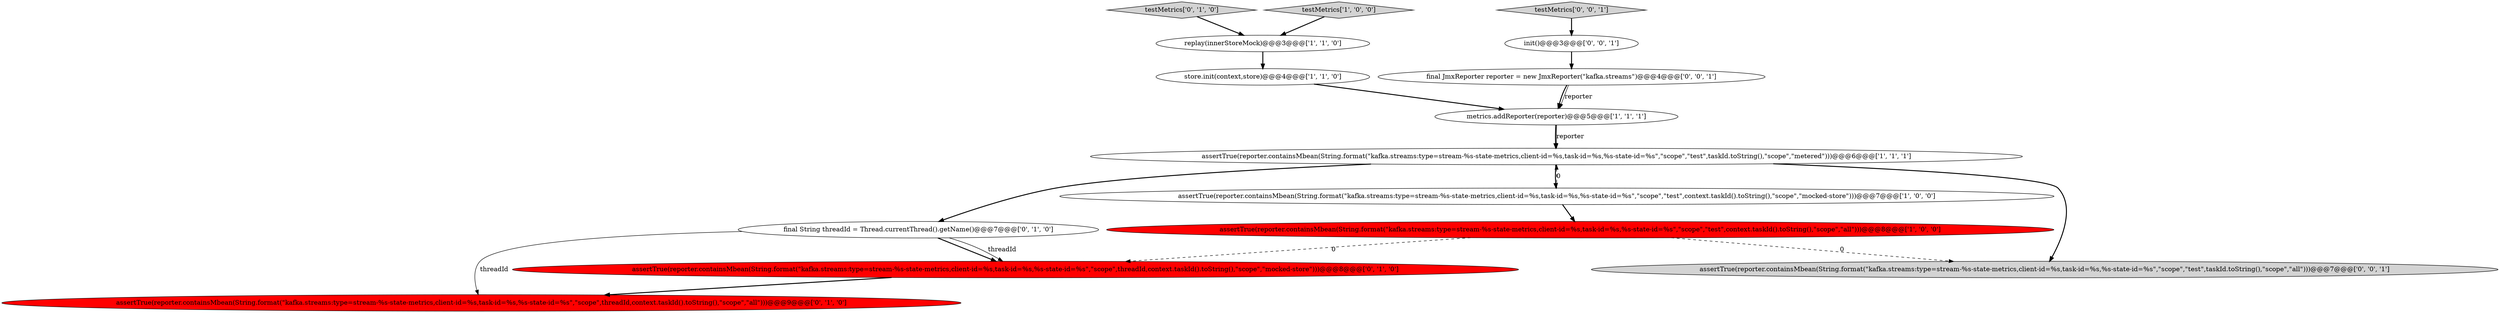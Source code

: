 digraph {
3 [style = filled, label = "replay(innerStoreMock)@@@3@@@['1', '1', '0']", fillcolor = white, shape = ellipse image = "AAA0AAABBB1BBB"];
7 [style = filled, label = "final String threadId = Thread.currentThread().getName()@@@7@@@['0', '1', '0']", fillcolor = white, shape = ellipse image = "AAA0AAABBB2BBB"];
8 [style = filled, label = "assertTrue(reporter.containsMbean(String.format(\"kafka.streams:type=stream-%s-state-metrics,client-id=%s,task-id=%s,%s-state-id=%s\",\"scope\",threadId,context.taskId().toString(),\"scope\",\"mocked-store\")))@@@8@@@['0', '1', '0']", fillcolor = red, shape = ellipse image = "AAA1AAABBB2BBB"];
1 [style = filled, label = "metrics.addReporter(reporter)@@@5@@@['1', '1', '1']", fillcolor = white, shape = ellipse image = "AAA0AAABBB1BBB"];
9 [style = filled, label = "assertTrue(reporter.containsMbean(String.format(\"kafka.streams:type=stream-%s-state-metrics,client-id=%s,task-id=%s,%s-state-id=%s\",\"scope\",threadId,context.taskId().toString(),\"scope\",\"all\")))@@@9@@@['0', '1', '0']", fillcolor = red, shape = ellipse image = "AAA1AAABBB2BBB"];
10 [style = filled, label = "testMetrics['0', '1', '0']", fillcolor = lightgray, shape = diamond image = "AAA0AAABBB2BBB"];
5 [style = filled, label = "store.init(context,store)@@@4@@@['1', '1', '0']", fillcolor = white, shape = ellipse image = "AAA0AAABBB1BBB"];
14 [style = filled, label = "testMetrics['0', '0', '1']", fillcolor = lightgray, shape = diamond image = "AAA0AAABBB3BBB"];
11 [style = filled, label = "init()@@@3@@@['0', '0', '1']", fillcolor = white, shape = ellipse image = "AAA0AAABBB3BBB"];
13 [style = filled, label = "final JmxReporter reporter = new JmxReporter(\"kafka.streams\")@@@4@@@['0', '0', '1']", fillcolor = white, shape = ellipse image = "AAA0AAABBB3BBB"];
0 [style = filled, label = "assertTrue(reporter.containsMbean(String.format(\"kafka.streams:type=stream-%s-state-metrics,client-id=%s,task-id=%s,%s-state-id=%s\",\"scope\",\"test\",context.taskId().toString(),\"scope\",\"all\")))@@@8@@@['1', '0', '0']", fillcolor = red, shape = ellipse image = "AAA1AAABBB1BBB"];
2 [style = filled, label = "assertTrue(reporter.containsMbean(String.format(\"kafka.streams:type=stream-%s-state-metrics,client-id=%s,task-id=%s,%s-state-id=%s\",\"scope\",\"test\",context.taskId().toString(),\"scope\",\"mocked-store\")))@@@7@@@['1', '0', '0']", fillcolor = white, shape = ellipse image = "AAA0AAABBB1BBB"];
12 [style = filled, label = "assertTrue(reporter.containsMbean(String.format(\"kafka.streams:type=stream-%s-state-metrics,client-id=%s,task-id=%s,%s-state-id=%s\",\"scope\",\"test\",taskId.toString(),\"scope\",\"all\")))@@@7@@@['0', '0', '1']", fillcolor = lightgray, shape = ellipse image = "AAA0AAABBB3BBB"];
4 [style = filled, label = "testMetrics['1', '0', '0']", fillcolor = lightgray, shape = diamond image = "AAA0AAABBB1BBB"];
6 [style = filled, label = "assertTrue(reporter.containsMbean(String.format(\"kafka.streams:type=stream-%s-state-metrics,client-id=%s,task-id=%s,%s-state-id=%s\",\"scope\",\"test\",taskId.toString(),\"scope\",\"metered\")))@@@6@@@['1', '1', '1']", fillcolor = white, shape = ellipse image = "AAA0AAABBB1BBB"];
4->3 [style = bold, label=""];
10->3 [style = bold, label=""];
0->12 [style = dashed, label="0"];
7->8 [style = bold, label=""];
13->1 [style = bold, label=""];
6->2 [style = bold, label=""];
5->1 [style = bold, label=""];
3->5 [style = bold, label=""];
2->0 [style = bold, label=""];
1->6 [style = bold, label=""];
1->6 [style = solid, label="reporter"];
11->13 [style = bold, label=""];
8->9 [style = bold, label=""];
2->6 [style = dashed, label="0"];
7->8 [style = solid, label="threadId"];
7->9 [style = solid, label="threadId"];
0->8 [style = dashed, label="0"];
6->7 [style = bold, label=""];
14->11 [style = bold, label=""];
13->1 [style = solid, label="reporter"];
6->12 [style = bold, label=""];
}
